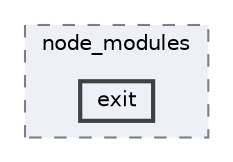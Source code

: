 digraph "pkiclassroomrescheduler/src/main/frontend/node_modules/exit"
{
 // LATEX_PDF_SIZE
  bgcolor="transparent";
  edge [fontname=Helvetica,fontsize=10,labelfontname=Helvetica,labelfontsize=10];
  node [fontname=Helvetica,fontsize=10,shape=box,height=0.2,width=0.4];
  compound=true
  subgraph clusterdir_72953eda66ccb3a2722c28e1c3e6c23b {
    graph [ bgcolor="#edf0f7", pencolor="grey50", label="node_modules", fontname=Helvetica,fontsize=10 style="filled,dashed", URL="dir_72953eda66ccb3a2722c28e1c3e6c23b.html",tooltip=""]
  dir_670a35d5197c97ea67ee08b675502c90 [label="exit", fillcolor="#edf0f7", color="grey25", style="filled,bold", URL="dir_670a35d5197c97ea67ee08b675502c90.html",tooltip=""];
  }
}
